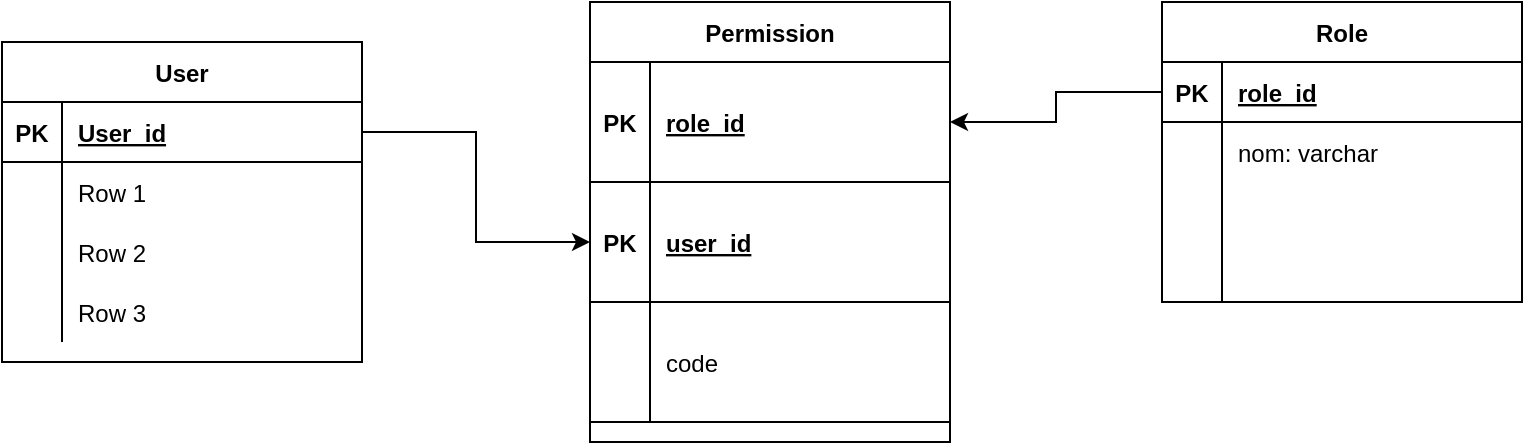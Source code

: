 <mxfile version="14.6.9" type="github">
  <diagram id="PUL-Uu_dEbr_ALFXtkXO" name="Page-1">
    <mxGraphModel dx="1099" dy="883" grid="1" gridSize="10" guides="1" tooltips="1" connect="1" arrows="1" fold="1" page="1" pageScale="1" pageWidth="827" pageHeight="1169" math="0" shadow="0">
      <root>
        <mxCell id="0" />
        <mxCell id="1" parent="0" />
        <mxCell id="fwgDbeY_Tzdx_17qnWYA-14" value="Role" style="shape=table;startSize=30;container=1;collapsible=1;childLayout=tableLayout;fixedRows=1;rowLines=0;fontStyle=1;align=center;resizeLast=1;" vertex="1" parent="1">
          <mxGeometry x="610" y="70" width="180" height="150" as="geometry" />
        </mxCell>
        <mxCell id="fwgDbeY_Tzdx_17qnWYA-15" value="" style="shape=partialRectangle;collapsible=0;dropTarget=0;pointerEvents=0;fillColor=none;top=0;left=0;bottom=1;right=0;points=[[0,0.5],[1,0.5]];portConstraint=eastwest;" vertex="1" parent="fwgDbeY_Tzdx_17qnWYA-14">
          <mxGeometry y="30" width="180" height="30" as="geometry" />
        </mxCell>
        <mxCell id="fwgDbeY_Tzdx_17qnWYA-16" value="PK" style="shape=partialRectangle;connectable=0;fillColor=none;top=0;left=0;bottom=0;right=0;fontStyle=1;overflow=hidden;" vertex="1" parent="fwgDbeY_Tzdx_17qnWYA-15">
          <mxGeometry width="30" height="30" as="geometry" />
        </mxCell>
        <mxCell id="fwgDbeY_Tzdx_17qnWYA-17" value="role_id" style="shape=partialRectangle;connectable=0;fillColor=none;top=0;left=0;bottom=0;right=0;align=left;spacingLeft=6;fontStyle=5;overflow=hidden;" vertex="1" parent="fwgDbeY_Tzdx_17qnWYA-15">
          <mxGeometry x="30" width="150" height="30" as="geometry" />
        </mxCell>
        <mxCell id="fwgDbeY_Tzdx_17qnWYA-18" value="" style="shape=partialRectangle;collapsible=0;dropTarget=0;pointerEvents=0;fillColor=none;top=0;left=0;bottom=0;right=0;points=[[0,0.5],[1,0.5]];portConstraint=eastwest;" vertex="1" parent="fwgDbeY_Tzdx_17qnWYA-14">
          <mxGeometry y="60" width="180" height="30" as="geometry" />
        </mxCell>
        <mxCell id="fwgDbeY_Tzdx_17qnWYA-19" value="" style="shape=partialRectangle;connectable=0;fillColor=none;top=0;left=0;bottom=0;right=0;editable=1;overflow=hidden;" vertex="1" parent="fwgDbeY_Tzdx_17qnWYA-18">
          <mxGeometry width="30" height="30" as="geometry" />
        </mxCell>
        <mxCell id="fwgDbeY_Tzdx_17qnWYA-20" value="nom: varchar" style="shape=partialRectangle;connectable=0;fillColor=none;top=0;left=0;bottom=0;right=0;align=left;spacingLeft=6;overflow=hidden;" vertex="1" parent="fwgDbeY_Tzdx_17qnWYA-18">
          <mxGeometry x="30" width="150" height="30" as="geometry" />
        </mxCell>
        <mxCell id="fwgDbeY_Tzdx_17qnWYA-21" value="" style="shape=partialRectangle;collapsible=0;dropTarget=0;pointerEvents=0;fillColor=none;top=0;left=0;bottom=0;right=0;points=[[0,0.5],[1,0.5]];portConstraint=eastwest;" vertex="1" parent="fwgDbeY_Tzdx_17qnWYA-14">
          <mxGeometry y="90" width="180" height="30" as="geometry" />
        </mxCell>
        <mxCell id="fwgDbeY_Tzdx_17qnWYA-22" value="" style="shape=partialRectangle;connectable=0;fillColor=none;top=0;left=0;bottom=0;right=0;editable=1;overflow=hidden;" vertex="1" parent="fwgDbeY_Tzdx_17qnWYA-21">
          <mxGeometry width="30" height="30" as="geometry" />
        </mxCell>
        <mxCell id="fwgDbeY_Tzdx_17qnWYA-23" value="" style="shape=partialRectangle;connectable=0;fillColor=none;top=0;left=0;bottom=0;right=0;align=left;spacingLeft=6;overflow=hidden;" vertex="1" parent="fwgDbeY_Tzdx_17qnWYA-21">
          <mxGeometry x="30" width="150" height="30" as="geometry" />
        </mxCell>
        <mxCell id="fwgDbeY_Tzdx_17qnWYA-24" value="" style="shape=partialRectangle;collapsible=0;dropTarget=0;pointerEvents=0;fillColor=none;top=0;left=0;bottom=0;right=0;points=[[0,0.5],[1,0.5]];portConstraint=eastwest;" vertex="1" parent="fwgDbeY_Tzdx_17qnWYA-14">
          <mxGeometry y="120" width="180" height="30" as="geometry" />
        </mxCell>
        <mxCell id="fwgDbeY_Tzdx_17qnWYA-25" value="" style="shape=partialRectangle;connectable=0;fillColor=none;top=0;left=0;bottom=0;right=0;editable=1;overflow=hidden;" vertex="1" parent="fwgDbeY_Tzdx_17qnWYA-24">
          <mxGeometry width="30" height="30" as="geometry" />
        </mxCell>
        <mxCell id="fwgDbeY_Tzdx_17qnWYA-26" value="" style="shape=partialRectangle;connectable=0;fillColor=none;top=0;left=0;bottom=0;right=0;align=left;spacingLeft=6;overflow=hidden;" vertex="1" parent="fwgDbeY_Tzdx_17qnWYA-24">
          <mxGeometry x="30" width="150" height="30" as="geometry" />
        </mxCell>
        <mxCell id="fwgDbeY_Tzdx_17qnWYA-32" value="Permission" style="shape=table;startSize=30;container=1;collapsible=1;childLayout=tableLayout;fixedRows=1;rowLines=0;fontStyle=1;align=center;resizeLast=1;" vertex="1" parent="1">
          <mxGeometry x="324" y="70" width="180" height="220" as="geometry" />
        </mxCell>
        <mxCell id="fwgDbeY_Tzdx_17qnWYA-33" value="" style="shape=partialRectangle;collapsible=0;dropTarget=0;pointerEvents=0;fillColor=none;top=0;left=0;bottom=1;right=0;points=[[0,0.5],[1,0.5]];portConstraint=eastwest;" vertex="1" parent="fwgDbeY_Tzdx_17qnWYA-32">
          <mxGeometry y="30" width="180" height="60" as="geometry" />
        </mxCell>
        <mxCell id="fwgDbeY_Tzdx_17qnWYA-34" value="PK" style="shape=partialRectangle;connectable=0;fillColor=none;top=0;left=0;bottom=0;right=0;fontStyle=1;overflow=hidden;" vertex="1" parent="fwgDbeY_Tzdx_17qnWYA-33">
          <mxGeometry width="30" height="60" as="geometry" />
        </mxCell>
        <mxCell id="fwgDbeY_Tzdx_17qnWYA-35" value="role_id" style="shape=partialRectangle;connectable=0;fillColor=none;top=0;left=0;bottom=0;right=0;align=left;spacingLeft=6;fontStyle=5;overflow=hidden;" vertex="1" parent="fwgDbeY_Tzdx_17qnWYA-33">
          <mxGeometry x="30" width="150" height="60" as="geometry" />
        </mxCell>
        <mxCell id="fwgDbeY_Tzdx_17qnWYA-48" value="" style="shape=partialRectangle;collapsible=0;dropTarget=0;pointerEvents=0;fillColor=none;top=0;left=0;bottom=1;right=0;points=[[0,0.5],[1,0.5]];portConstraint=eastwest;" vertex="1" parent="fwgDbeY_Tzdx_17qnWYA-32">
          <mxGeometry y="90" width="180" height="60" as="geometry" />
        </mxCell>
        <mxCell id="fwgDbeY_Tzdx_17qnWYA-49" value="PK" style="shape=partialRectangle;connectable=0;fillColor=none;top=0;left=0;bottom=0;right=0;fontStyle=1;overflow=hidden;" vertex="1" parent="fwgDbeY_Tzdx_17qnWYA-48">
          <mxGeometry width="30" height="60" as="geometry" />
        </mxCell>
        <mxCell id="fwgDbeY_Tzdx_17qnWYA-50" value="user_id" style="shape=partialRectangle;connectable=0;fillColor=none;top=0;left=0;bottom=0;right=0;align=left;spacingLeft=6;fontStyle=5;overflow=hidden;" vertex="1" parent="fwgDbeY_Tzdx_17qnWYA-48">
          <mxGeometry x="30" width="150" height="60" as="geometry" />
        </mxCell>
        <mxCell id="fwgDbeY_Tzdx_17qnWYA-51" value="" style="shape=partialRectangle;collapsible=0;dropTarget=0;pointerEvents=0;fillColor=none;top=0;left=0;bottom=1;right=0;points=[[0,0.5],[1,0.5]];portConstraint=eastwest;" vertex="1" parent="fwgDbeY_Tzdx_17qnWYA-32">
          <mxGeometry y="150" width="180" height="60" as="geometry" />
        </mxCell>
        <mxCell id="fwgDbeY_Tzdx_17qnWYA-52" value="" style="shape=partialRectangle;connectable=0;fillColor=none;top=0;left=0;bottom=0;right=0;fontStyle=1;overflow=hidden;" vertex="1" parent="fwgDbeY_Tzdx_17qnWYA-51">
          <mxGeometry width="30" height="60" as="geometry" />
        </mxCell>
        <mxCell id="fwgDbeY_Tzdx_17qnWYA-53" value="code" style="shape=partialRectangle;connectable=0;fillColor=none;top=0;left=0;bottom=0;right=0;align=left;spacingLeft=6;fontStyle=0;overflow=hidden;" vertex="1" parent="fwgDbeY_Tzdx_17qnWYA-51">
          <mxGeometry x="30" width="150" height="60" as="geometry" />
        </mxCell>
        <mxCell id="fwgDbeY_Tzdx_17qnWYA-54" value="User" style="shape=table;startSize=30;container=1;collapsible=1;childLayout=tableLayout;fixedRows=1;rowLines=0;fontStyle=1;align=center;resizeLast=1;" vertex="1" parent="1">
          <mxGeometry x="30" y="90" width="180" height="160" as="geometry" />
        </mxCell>
        <mxCell id="fwgDbeY_Tzdx_17qnWYA-55" value="" style="shape=partialRectangle;collapsible=0;dropTarget=0;pointerEvents=0;fillColor=none;top=0;left=0;bottom=1;right=0;points=[[0,0.5],[1,0.5]];portConstraint=eastwest;" vertex="1" parent="fwgDbeY_Tzdx_17qnWYA-54">
          <mxGeometry y="30" width="180" height="30" as="geometry" />
        </mxCell>
        <mxCell id="fwgDbeY_Tzdx_17qnWYA-56" value="PK" style="shape=partialRectangle;connectable=0;fillColor=none;top=0;left=0;bottom=0;right=0;fontStyle=1;overflow=hidden;" vertex="1" parent="fwgDbeY_Tzdx_17qnWYA-55">
          <mxGeometry width="30" height="30" as="geometry" />
        </mxCell>
        <mxCell id="fwgDbeY_Tzdx_17qnWYA-57" value="User_id" style="shape=partialRectangle;connectable=0;fillColor=none;top=0;left=0;bottom=0;right=0;align=left;spacingLeft=6;fontStyle=5;overflow=hidden;" vertex="1" parent="fwgDbeY_Tzdx_17qnWYA-55">
          <mxGeometry x="30" width="150" height="30" as="geometry" />
        </mxCell>
        <mxCell id="fwgDbeY_Tzdx_17qnWYA-58" value="" style="shape=partialRectangle;collapsible=0;dropTarget=0;pointerEvents=0;fillColor=none;top=0;left=0;bottom=0;right=0;points=[[0,0.5],[1,0.5]];portConstraint=eastwest;" vertex="1" parent="fwgDbeY_Tzdx_17qnWYA-54">
          <mxGeometry y="60" width="180" height="30" as="geometry" />
        </mxCell>
        <mxCell id="fwgDbeY_Tzdx_17qnWYA-59" value="" style="shape=partialRectangle;connectable=0;fillColor=none;top=0;left=0;bottom=0;right=0;editable=1;overflow=hidden;" vertex="1" parent="fwgDbeY_Tzdx_17qnWYA-58">
          <mxGeometry width="30" height="30" as="geometry" />
        </mxCell>
        <mxCell id="fwgDbeY_Tzdx_17qnWYA-60" value="Row 1" style="shape=partialRectangle;connectable=0;fillColor=none;top=0;left=0;bottom=0;right=0;align=left;spacingLeft=6;overflow=hidden;" vertex="1" parent="fwgDbeY_Tzdx_17qnWYA-58">
          <mxGeometry x="30" width="150" height="30" as="geometry" />
        </mxCell>
        <mxCell id="fwgDbeY_Tzdx_17qnWYA-61" value="" style="shape=partialRectangle;collapsible=0;dropTarget=0;pointerEvents=0;fillColor=none;top=0;left=0;bottom=0;right=0;points=[[0,0.5],[1,0.5]];portConstraint=eastwest;" vertex="1" parent="fwgDbeY_Tzdx_17qnWYA-54">
          <mxGeometry y="90" width="180" height="30" as="geometry" />
        </mxCell>
        <mxCell id="fwgDbeY_Tzdx_17qnWYA-62" value="" style="shape=partialRectangle;connectable=0;fillColor=none;top=0;left=0;bottom=0;right=0;editable=1;overflow=hidden;" vertex="1" parent="fwgDbeY_Tzdx_17qnWYA-61">
          <mxGeometry width="30" height="30" as="geometry" />
        </mxCell>
        <mxCell id="fwgDbeY_Tzdx_17qnWYA-63" value="Row 2" style="shape=partialRectangle;connectable=0;fillColor=none;top=0;left=0;bottom=0;right=0;align=left;spacingLeft=6;overflow=hidden;" vertex="1" parent="fwgDbeY_Tzdx_17qnWYA-61">
          <mxGeometry x="30" width="150" height="30" as="geometry" />
        </mxCell>
        <mxCell id="fwgDbeY_Tzdx_17qnWYA-64" value="" style="shape=partialRectangle;collapsible=0;dropTarget=0;pointerEvents=0;fillColor=none;top=0;left=0;bottom=0;right=0;points=[[0,0.5],[1,0.5]];portConstraint=eastwest;" vertex="1" parent="fwgDbeY_Tzdx_17qnWYA-54">
          <mxGeometry y="120" width="180" height="30" as="geometry" />
        </mxCell>
        <mxCell id="fwgDbeY_Tzdx_17qnWYA-65" value="" style="shape=partialRectangle;connectable=0;fillColor=none;top=0;left=0;bottom=0;right=0;editable=1;overflow=hidden;" vertex="1" parent="fwgDbeY_Tzdx_17qnWYA-64">
          <mxGeometry width="30" height="30" as="geometry" />
        </mxCell>
        <mxCell id="fwgDbeY_Tzdx_17qnWYA-66" value="Row 3" style="shape=partialRectangle;connectable=0;fillColor=none;top=0;left=0;bottom=0;right=0;align=left;spacingLeft=6;overflow=hidden;" vertex="1" parent="fwgDbeY_Tzdx_17qnWYA-64">
          <mxGeometry x="30" width="150" height="30" as="geometry" />
        </mxCell>
        <mxCell id="fwgDbeY_Tzdx_17qnWYA-67" style="edgeStyle=orthogonalEdgeStyle;rounded=0;orthogonalLoop=1;jettySize=auto;html=1;" edge="1" parent="1" source="fwgDbeY_Tzdx_17qnWYA-55" target="fwgDbeY_Tzdx_17qnWYA-48">
          <mxGeometry relative="1" as="geometry" />
        </mxCell>
        <mxCell id="fwgDbeY_Tzdx_17qnWYA-68" style="edgeStyle=orthogonalEdgeStyle;rounded=0;orthogonalLoop=1;jettySize=auto;html=1;" edge="1" parent="1" source="fwgDbeY_Tzdx_17qnWYA-15" target="fwgDbeY_Tzdx_17qnWYA-33">
          <mxGeometry relative="1" as="geometry" />
        </mxCell>
      </root>
    </mxGraphModel>
  </diagram>
</mxfile>
